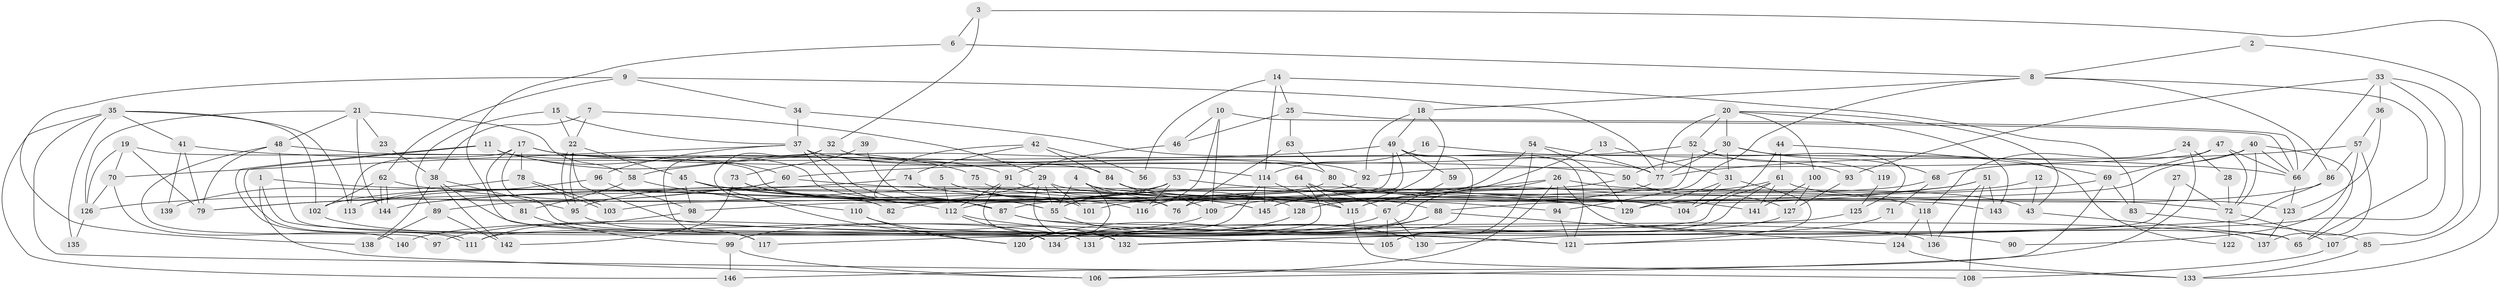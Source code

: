 // Generated by graph-tools (version 1.1) at 2025/15/03/09/25 04:15:07]
// undirected, 146 vertices, 292 edges
graph export_dot {
graph [start="1"]
  node [color=gray90,style=filled];
  1;
  2;
  3;
  4;
  5;
  6;
  7;
  8;
  9;
  10;
  11;
  12;
  13;
  14;
  15;
  16;
  17;
  18;
  19;
  20;
  21;
  22;
  23;
  24;
  25;
  26;
  27;
  28;
  29;
  30;
  31;
  32;
  33;
  34;
  35;
  36;
  37;
  38;
  39;
  40;
  41;
  42;
  43;
  44;
  45;
  46;
  47;
  48;
  49;
  50;
  51;
  52;
  53;
  54;
  55;
  56;
  57;
  58;
  59;
  60;
  61;
  62;
  63;
  64;
  65;
  66;
  67;
  68;
  69;
  70;
  71;
  72;
  73;
  74;
  75;
  76;
  77;
  78;
  79;
  80;
  81;
  82;
  83;
  84;
  85;
  86;
  87;
  88;
  89;
  90;
  91;
  92;
  93;
  94;
  95;
  96;
  97;
  98;
  99;
  100;
  101;
  102;
  103;
  104;
  105;
  106;
  107;
  108;
  109;
  110;
  111;
  112;
  113;
  114;
  115;
  116;
  117;
  118;
  119;
  120;
  121;
  122;
  123;
  124;
  125;
  126;
  127;
  128;
  129;
  130;
  131;
  132;
  133;
  134;
  135;
  136;
  137;
  138;
  139;
  140;
  141;
  142;
  143;
  144;
  145;
  146;
  1 -- 134;
  1 -- 106;
  1 -- 116;
  2 -- 85;
  2 -- 8;
  3 -- 6;
  3 -- 32;
  3 -- 133;
  4 -- 76;
  4 -- 120;
  4 -- 55;
  4 -- 143;
  5 -- 112;
  5 -- 115;
  5 -- 128;
  6 -- 8;
  6 -- 105;
  7 -- 38;
  7 -- 22;
  7 -- 29;
  8 -- 86;
  8 -- 18;
  8 -- 65;
  8 -- 94;
  9 -- 77;
  9 -- 34;
  9 -- 62;
  9 -- 138;
  10 -- 66;
  10 -- 55;
  10 -- 46;
  10 -- 109;
  11 -- 111;
  11 -- 111;
  11 -- 55;
  11 -- 60;
  11 -- 75;
  12 -- 115;
  12 -- 43;
  13 -- 145;
  13 -- 31;
  14 -- 114;
  14 -- 25;
  14 -- 56;
  14 -- 83;
  15 -- 37;
  15 -- 22;
  15 -- 89;
  16 -- 114;
  16 -- 93;
  17 -- 132;
  17 -- 81;
  17 -- 50;
  17 -- 78;
  17 -- 91;
  17 -- 113;
  18 -- 109;
  18 -- 49;
  18 -- 92;
  19 -- 87;
  19 -- 70;
  19 -- 79;
  19 -- 126;
  20 -- 30;
  20 -- 43;
  20 -- 52;
  20 -- 77;
  20 -- 100;
  20 -- 143;
  21 -- 126;
  21 -- 144;
  21 -- 23;
  21 -- 48;
  21 -- 58;
  22 -- 121;
  22 -- 95;
  22 -- 95;
  22 -- 45;
  23 -- 38;
  24 -- 106;
  24 -- 118;
  24 -- 28;
  25 -- 46;
  25 -- 66;
  25 -- 63;
  26 -- 94;
  26 -- 116;
  26 -- 43;
  26 -- 65;
  26 -- 106;
  26 -- 111;
  27 -- 131;
  27 -- 72;
  28 -- 72;
  29 -- 55;
  29 -- 95;
  29 -- 101;
  29 -- 123;
  29 -- 132;
  30 -- 77;
  30 -- 31;
  30 -- 50;
  30 -- 68;
  30 -- 122;
  31 -- 121;
  31 -- 129;
  31 -- 104;
  32 -- 92;
  32 -- 82;
  32 -- 117;
  33 -- 66;
  33 -- 36;
  33 -- 93;
  33 -- 107;
  33 -- 132;
  34 -- 37;
  34 -- 77;
  35 -- 102;
  35 -- 113;
  35 -- 41;
  35 -- 108;
  35 -- 135;
  35 -- 146;
  36 -- 123;
  36 -- 57;
  37 -- 55;
  37 -- 114;
  37 -- 70;
  37 -- 80;
  37 -- 96;
  37 -- 101;
  38 -- 138;
  38 -- 95;
  38 -- 136;
  38 -- 142;
  39 -- 76;
  39 -- 73;
  40 -- 68;
  40 -- 65;
  40 -- 66;
  40 -- 72;
  40 -- 88;
  41 -- 79;
  41 -- 66;
  41 -- 139;
  42 -- 87;
  42 -- 84;
  42 -- 56;
  42 -- 74;
  43 -- 65;
  44 -- 69;
  44 -- 104;
  44 -- 61;
  45 -- 98;
  45 -- 112;
  45 -- 120;
  45 -- 145;
  46 -- 91;
  47 -- 72;
  47 -- 66;
  47 -- 69;
  47 -- 92;
  48 -- 79;
  48 -- 84;
  48 -- 97;
  48 -- 131;
  49 -- 112;
  49 -- 121;
  49 -- 58;
  49 -- 59;
  49 -- 82;
  49 -- 134;
  50 -- 76;
  50 -- 127;
  51 -- 143;
  51 -- 108;
  51 -- 87;
  51 -- 136;
  51 -- 144;
  52 -- 60;
  52 -- 98;
  52 -- 119;
  52 -- 125;
  53 -- 113;
  53 -- 102;
  53 -- 55;
  53 -- 116;
  53 -- 129;
  54 -- 101;
  54 -- 77;
  54 -- 105;
  54 -- 129;
  55 -- 130;
  57 -- 77;
  57 -- 86;
  57 -- 90;
  57 -- 137;
  58 -- 81;
  58 -- 110;
  59 -- 67;
  60 -- 79;
  60 -- 104;
  60 -- 126;
  61 -- 117;
  61 -- 72;
  61 -- 105;
  61 -- 115;
  61 -- 141;
  62 -- 144;
  62 -- 144;
  62 -- 102;
  62 -- 145;
  63 -- 80;
  63 -- 76;
  64 -- 134;
  64 -- 115;
  64 -- 67;
  66 -- 123;
  67 -- 105;
  67 -- 97;
  67 -- 130;
  68 -- 145;
  68 -- 71;
  69 -- 144;
  69 -- 83;
  69 -- 146;
  70 -- 126;
  70 -- 140;
  71 -- 130;
  72 -- 107;
  72 -- 122;
  73 -- 87;
  73 -- 142;
  73 -- 82;
  74 -- 115;
  74 -- 79;
  75 -- 88;
  77 -- 128;
  78 -- 103;
  78 -- 103;
  78 -- 139;
  80 -- 118;
  80 -- 89;
  80 -- 141;
  81 -- 99;
  83 -- 85;
  84 -- 129;
  84 -- 109;
  85 -- 133;
  86 -- 121;
  86 -- 129;
  87 -- 137;
  87 -- 90;
  88 -- 120;
  88 -- 99;
  88 -- 124;
  89 -- 138;
  89 -- 142;
  91 -- 132;
  91 -- 94;
  91 -- 112;
  92 -- 103;
  93 -- 127;
  94 -- 121;
  95 -- 117;
  96 -- 98;
  96 -- 113;
  98 -- 111;
  99 -- 146;
  99 -- 106;
  100 -- 141;
  100 -- 127;
  102 -- 131;
  107 -- 108;
  109 -- 140;
  110 -- 132;
  110 -- 120;
  112 -- 121;
  112 -- 134;
  114 -- 145;
  114 -- 120;
  114 -- 115;
  115 -- 133;
  118 -- 136;
  118 -- 124;
  119 -- 125;
  123 -- 137;
  124 -- 133;
  125 -- 132;
  126 -- 135;
  127 -- 131;
  128 -- 134;
}
